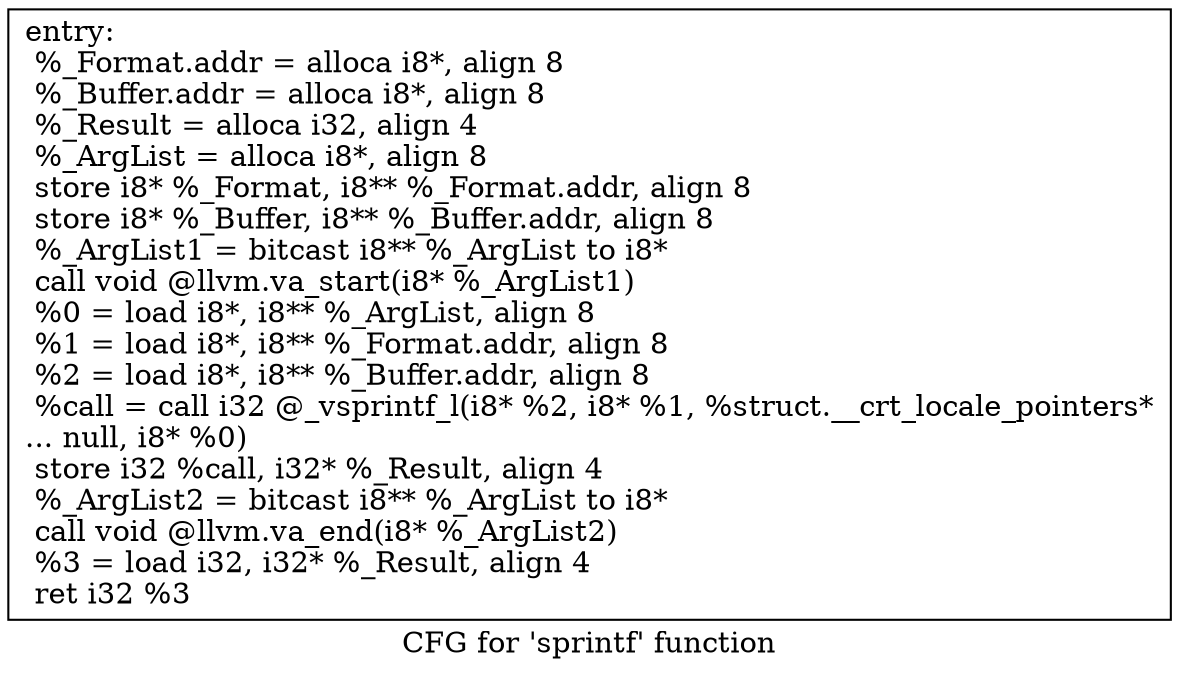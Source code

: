 digraph "CFG for 'sprintf' function" {
	label="CFG for 'sprintf' function";

	Node0xab3050 [shape=record,label="{entry:\l  %_Format.addr = alloca i8*, align 8\l  %_Buffer.addr = alloca i8*, align 8\l  %_Result = alloca i32, align 4\l  %_ArgList = alloca i8*, align 8\l  store i8* %_Format, i8** %_Format.addr, align 8\l  store i8* %_Buffer, i8** %_Buffer.addr, align 8\l  %_ArgList1 = bitcast i8** %_ArgList to i8*\l  call void @llvm.va_start(i8* %_ArgList1)\l  %0 = load i8*, i8** %_ArgList, align 8\l  %1 = load i8*, i8** %_Format.addr, align 8\l  %2 = load i8*, i8** %_Buffer.addr, align 8\l  %call = call i32 @_vsprintf_l(i8* %2, i8* %1, %struct.__crt_locale_pointers*\l... null, i8* %0)\l  store i32 %call, i32* %_Result, align 4\l  %_ArgList2 = bitcast i8** %_ArgList to i8*\l  call void @llvm.va_end(i8* %_ArgList2)\l  %3 = load i32, i32* %_Result, align 4\l  ret i32 %3\l}"];
}
